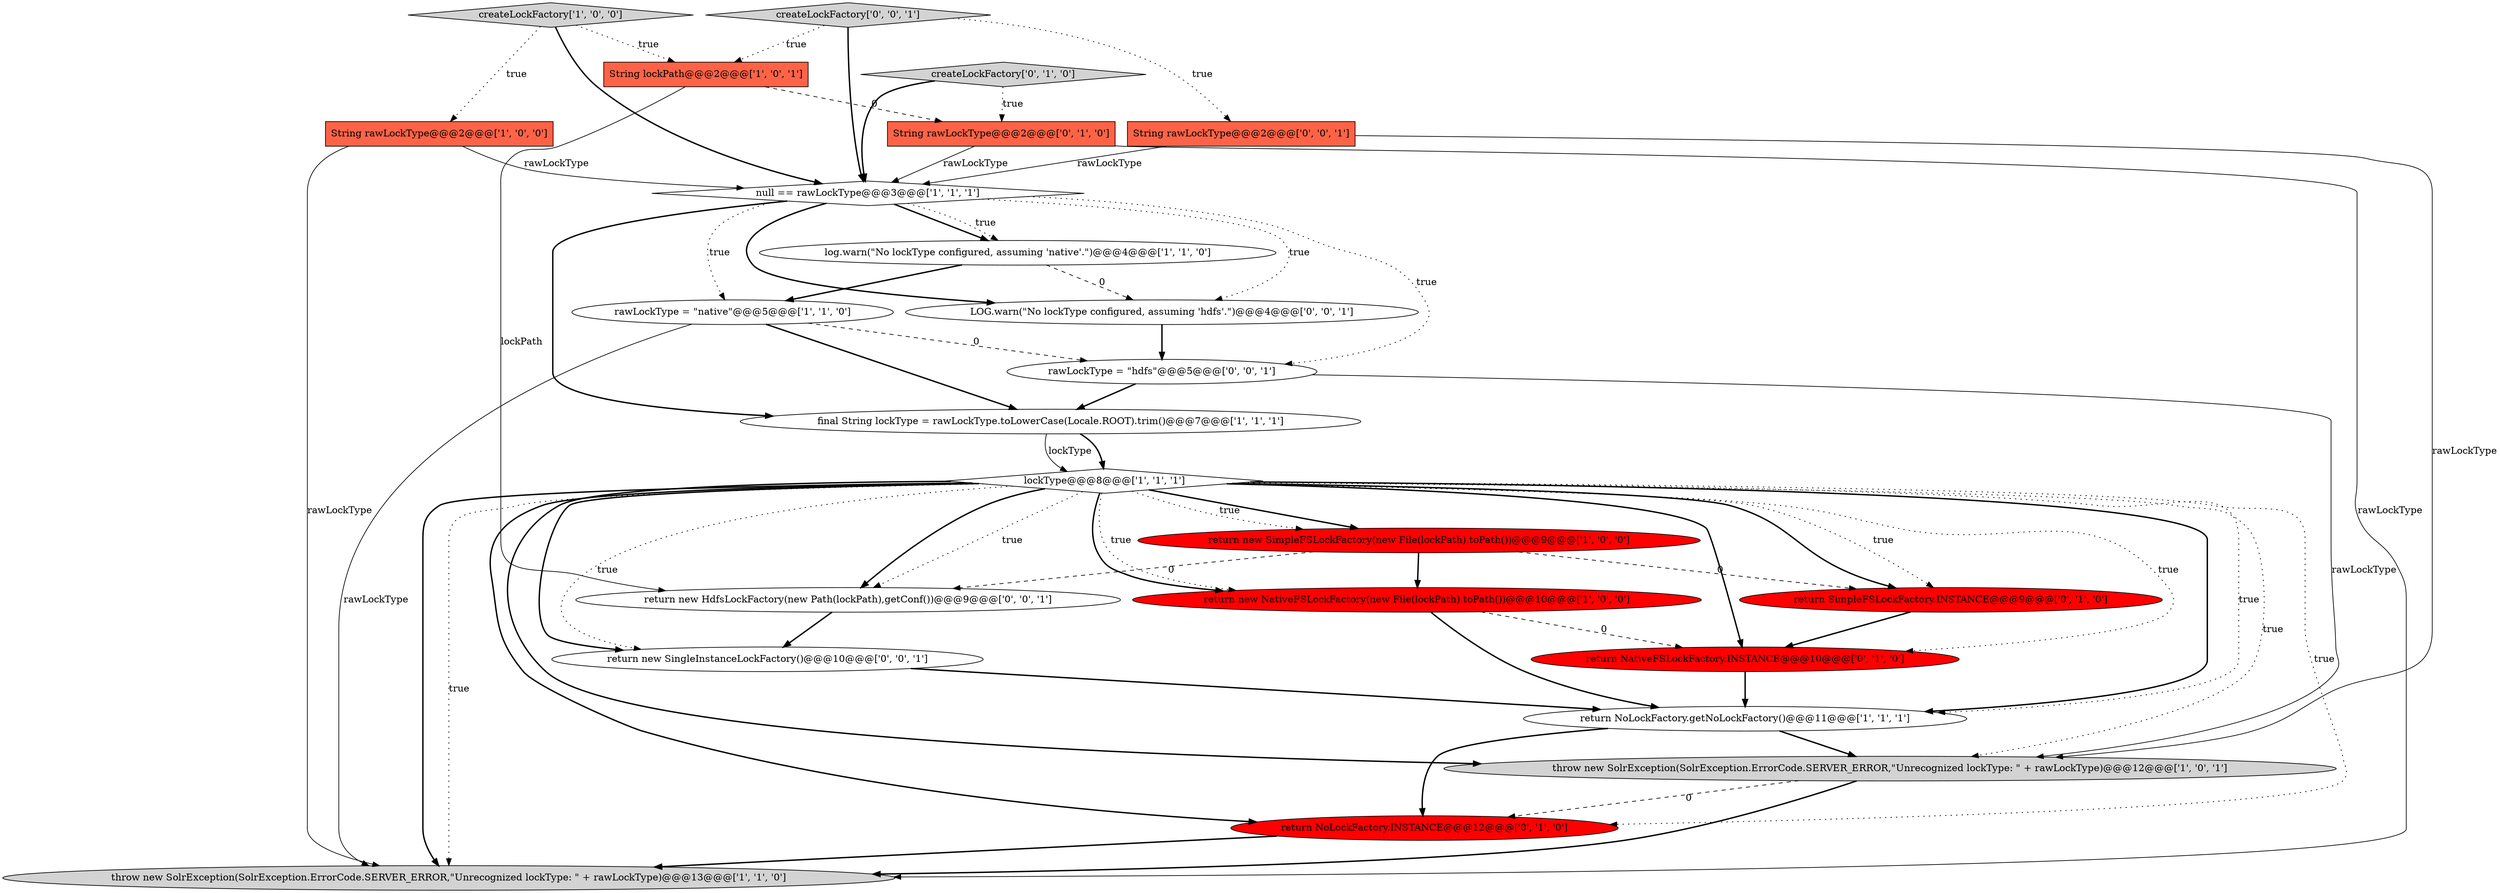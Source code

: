 digraph {
11 [style = filled, label = "throw new SolrException(SolrException.ErrorCode.SERVER_ERROR,\"Unrecognized lockType: \" + rawLockType)@@@13@@@['1', '1', '0']", fillcolor = lightgray, shape = ellipse image = "AAA0AAABBB1BBB"];
10 [style = filled, label = "return NoLockFactory.getNoLockFactory()@@@11@@@['1', '1', '1']", fillcolor = white, shape = ellipse image = "AAA0AAABBB1BBB"];
0 [style = filled, label = "return new NativeFSLockFactory(new File(lockPath).toPath())@@@10@@@['1', '0', '0']", fillcolor = red, shape = ellipse image = "AAA1AAABBB1BBB"];
16 [style = filled, label = "createLockFactory['0', '1', '0']", fillcolor = lightgray, shape = diamond image = "AAA0AAABBB2BBB"];
4 [style = filled, label = "final String lockType = rawLockType.toLowerCase(Locale.ROOT).trim()@@@7@@@['1', '1', '1']", fillcolor = white, shape = ellipse image = "AAA0AAABBB1BBB"];
9 [style = filled, label = "lockType@@@8@@@['1', '1', '1']", fillcolor = white, shape = diamond image = "AAA0AAABBB1BBB"];
7 [style = filled, label = "String rawLockType@@@2@@@['1', '0', '0']", fillcolor = tomato, shape = box image = "AAA0AAABBB1BBB"];
15 [style = filled, label = "return SimpleFSLockFactory.INSTANCE@@@9@@@['0', '1', '0']", fillcolor = red, shape = ellipse image = "AAA1AAABBB2BBB"];
23 [style = filled, label = "return new HdfsLockFactory(new Path(lockPath),getConf())@@@9@@@['0', '0', '1']", fillcolor = white, shape = ellipse image = "AAA0AAABBB3BBB"];
5 [style = filled, label = "createLockFactory['1', '0', '0']", fillcolor = lightgray, shape = diamond image = "AAA0AAABBB1BBB"];
19 [style = filled, label = "createLockFactory['0', '0', '1']", fillcolor = lightgray, shape = diamond image = "AAA0AAABBB3BBB"];
6 [style = filled, label = "log.warn(\"No lockType configured, assuming 'native'.\")@@@4@@@['1', '1', '0']", fillcolor = white, shape = ellipse image = "AAA0AAABBB1BBB"];
13 [style = filled, label = "return NativeFSLockFactory.INSTANCE@@@10@@@['0', '1', '0']", fillcolor = red, shape = ellipse image = "AAA1AAABBB2BBB"];
8 [style = filled, label = "String lockPath@@@2@@@['1', '0', '1']", fillcolor = tomato, shape = box image = "AAA0AAABBB1BBB"];
22 [style = filled, label = "rawLockType = \"hdfs\"@@@5@@@['0', '0', '1']", fillcolor = white, shape = ellipse image = "AAA0AAABBB3BBB"];
2 [style = filled, label = "return new SimpleFSLockFactory(new File(lockPath).toPath())@@@9@@@['1', '0', '0']", fillcolor = red, shape = ellipse image = "AAA1AAABBB1BBB"];
17 [style = filled, label = "return NoLockFactory.INSTANCE@@@12@@@['0', '1', '0']", fillcolor = red, shape = ellipse image = "AAA1AAABBB2BBB"];
1 [style = filled, label = "throw new SolrException(SolrException.ErrorCode.SERVER_ERROR,\"Unrecognized lockType: \" + rawLockType)@@@12@@@['1', '0', '1']", fillcolor = lightgray, shape = ellipse image = "AAA0AAABBB1BBB"];
21 [style = filled, label = "LOG.warn(\"No lockType configured, assuming 'hdfs'.\")@@@4@@@['0', '0', '1']", fillcolor = white, shape = ellipse image = "AAA0AAABBB3BBB"];
18 [style = filled, label = "String rawLockType@@@2@@@['0', '0', '1']", fillcolor = tomato, shape = box image = "AAA0AAABBB3BBB"];
3 [style = filled, label = "null == rawLockType@@@3@@@['1', '1', '1']", fillcolor = white, shape = diamond image = "AAA0AAABBB1BBB"];
12 [style = filled, label = "rawLockType = \"native\"@@@5@@@['1', '1', '0']", fillcolor = white, shape = ellipse image = "AAA0AAABBB1BBB"];
14 [style = filled, label = "String rawLockType@@@2@@@['0', '1', '0']", fillcolor = tomato, shape = box image = "AAA1AAABBB2BBB"];
20 [style = filled, label = "return new SingleInstanceLockFactory()@@@10@@@['0', '0', '1']", fillcolor = white, shape = ellipse image = "AAA0AAABBB3BBB"];
2->23 [style = dashed, label="0"];
5->3 [style = bold, label=""];
4->9 [style = bold, label=""];
13->10 [style = bold, label=""];
16->3 [style = bold, label=""];
6->21 [style = dashed, label="0"];
23->20 [style = bold, label=""];
14->11 [style = solid, label="rawLockType"];
8->23 [style = solid, label="lockPath"];
9->0 [style = dotted, label="true"];
15->13 [style = bold, label=""];
9->0 [style = bold, label=""];
9->11 [style = bold, label=""];
9->2 [style = bold, label=""];
9->15 [style = bold, label=""];
9->11 [style = dotted, label="true"];
9->17 [style = dotted, label="true"];
19->18 [style = dotted, label="true"];
3->6 [style = bold, label=""];
9->17 [style = bold, label=""];
9->20 [style = bold, label=""];
10->17 [style = bold, label=""];
9->10 [style = bold, label=""];
8->14 [style = dashed, label="0"];
3->6 [style = dotted, label="true"];
3->4 [style = bold, label=""];
19->8 [style = dotted, label="true"];
1->11 [style = bold, label=""];
22->4 [style = bold, label=""];
20->10 [style = bold, label=""];
2->15 [style = dashed, label="0"];
7->11 [style = solid, label="rawLockType"];
9->23 [style = bold, label=""];
0->10 [style = bold, label=""];
2->0 [style = bold, label=""];
1->17 [style = dashed, label="0"];
12->4 [style = bold, label=""];
4->9 [style = solid, label="lockType"];
21->22 [style = bold, label=""];
5->7 [style = dotted, label="true"];
3->21 [style = dotted, label="true"];
3->12 [style = dotted, label="true"];
9->2 [style = dotted, label="true"];
9->23 [style = dotted, label="true"];
7->3 [style = solid, label="rawLockType"];
9->13 [style = dotted, label="true"];
16->14 [style = dotted, label="true"];
3->22 [style = dotted, label="true"];
9->20 [style = dotted, label="true"];
9->1 [style = dotted, label="true"];
0->13 [style = dashed, label="0"];
12->22 [style = dashed, label="0"];
18->3 [style = solid, label="rawLockType"];
22->1 [style = solid, label="rawLockType"];
3->21 [style = bold, label=""];
9->15 [style = dotted, label="true"];
5->8 [style = dotted, label="true"];
18->1 [style = solid, label="rawLockType"];
9->1 [style = bold, label=""];
10->1 [style = bold, label=""];
9->10 [style = dotted, label="true"];
14->3 [style = solid, label="rawLockType"];
19->3 [style = bold, label=""];
12->11 [style = solid, label="rawLockType"];
9->13 [style = bold, label=""];
17->11 [style = bold, label=""];
6->12 [style = bold, label=""];
}
